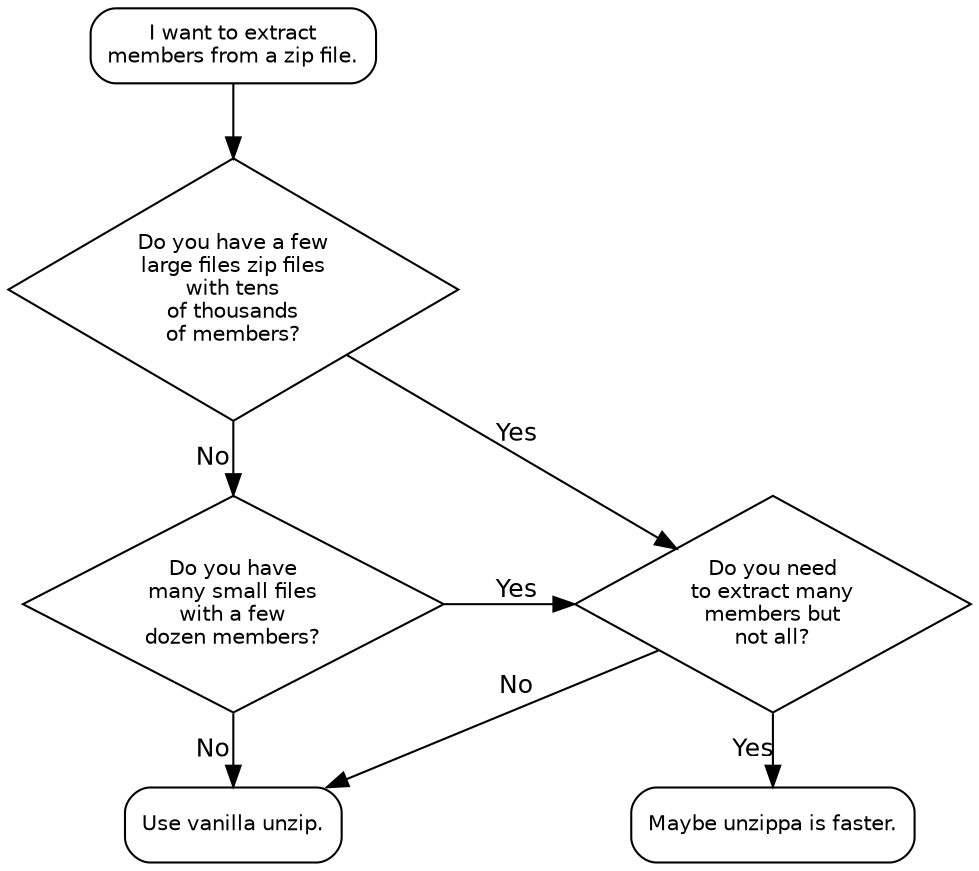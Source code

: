 digraph {
    rankdir="LR";
    graph [fontname="helvetica", fontsize=12];
    node [fontname="helvetica", fontsize=10];
    edge [fontname="helvetica", fontsize=12];

    start[shape="box", style="rounded", label="I want to extract\nmembers from a zip file."];
    
    fewlarge[shape="diamond", style="", label="Do you have a few\nlarge files zip files\nwith tens\nof thousands\nof members?"];
    manysmall[shape="diamond", style="", label="Do you have\nmany small files\nwith a few\ndozen members?"];
    extractsome[shape="diamond", style="", label="Do you need\nto extract many\nmembers but\nnot all?"];


    end[shape="box", style="rounded", label="Use vanilla unzip."];
    unzippa[shape="box", style="rounded", label="Maybe unzippa is faster."];

    {
        rank=same; start; fewlarge; manysmall; end;
    }
    {
        rank=same; extractsome; unzippa;
    }

    start -> fewlarge;
    fewlarge -> manysmall[label="No"];
    fewlarge -> extractsome[label="Yes"];
    manysmall -> end[label="No"];
    manysmall -> extractsome[label="Yes"];
    extractsome -> end[label="No"];
    extractsome -> unzippa[label="Yes"];
}